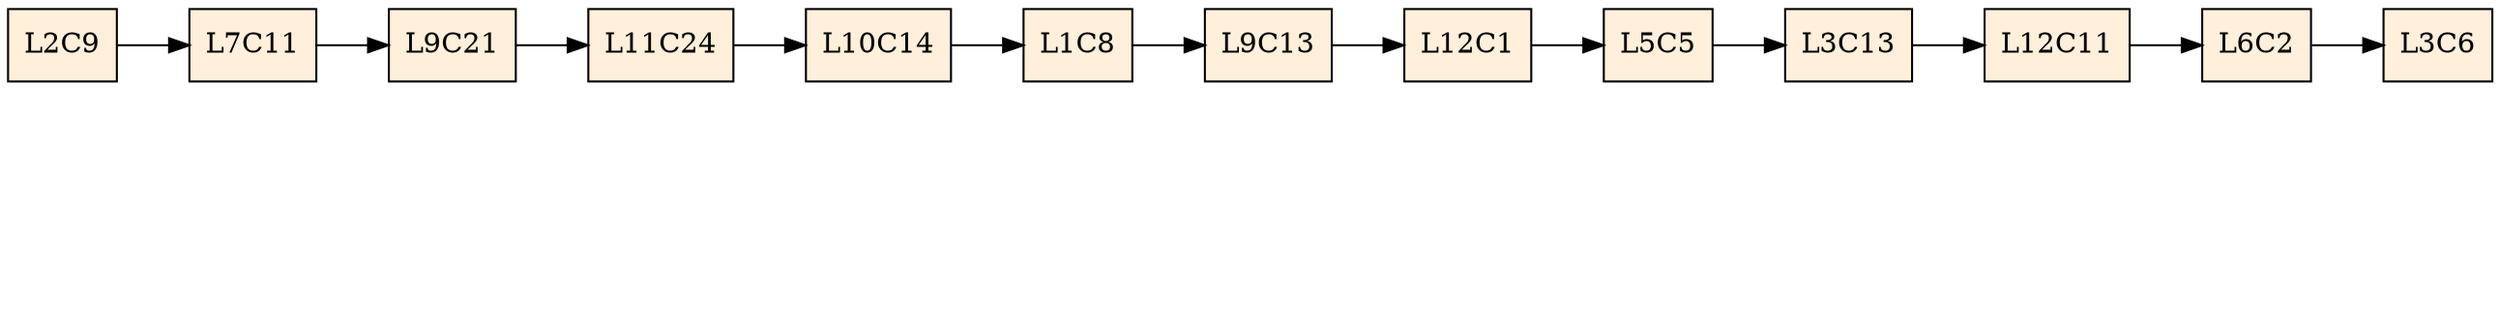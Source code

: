 digraph List {
rankdir=LR;
node [shape = record, color=black, style=filled, fillcolor=antiquewhite1];Inicio [shape = plaintext,fillcolor=white,label= ""];Final [shape = plaintext,fillcolor=white,label= ""];
Node0[label="L2C9"];
Node1[label="L7C11"];
Node2[label="L9C21"];
Node3[label="L11C24"];
Node4[label="L10C14"];
Node5[label="L1C8"];
Node6[label="L9C13"];
Node7[label="L12C1"];
Node8[label="L5C5"];
Node9[label="L3C13"];
Node10[label="L12C11"];
Node11[label="L6C2"];
Node12[label="L3C6"];
Node0->Node1;
Node1->Node2;
Node2->Node3;
Node3->Node4;
Node4->Node5;
Node5->Node6;
Node6->Node7;
Node7->Node8;
Node8->Node9;
Node9->Node10;
Node10->Node11;
Node11->Node12;

}